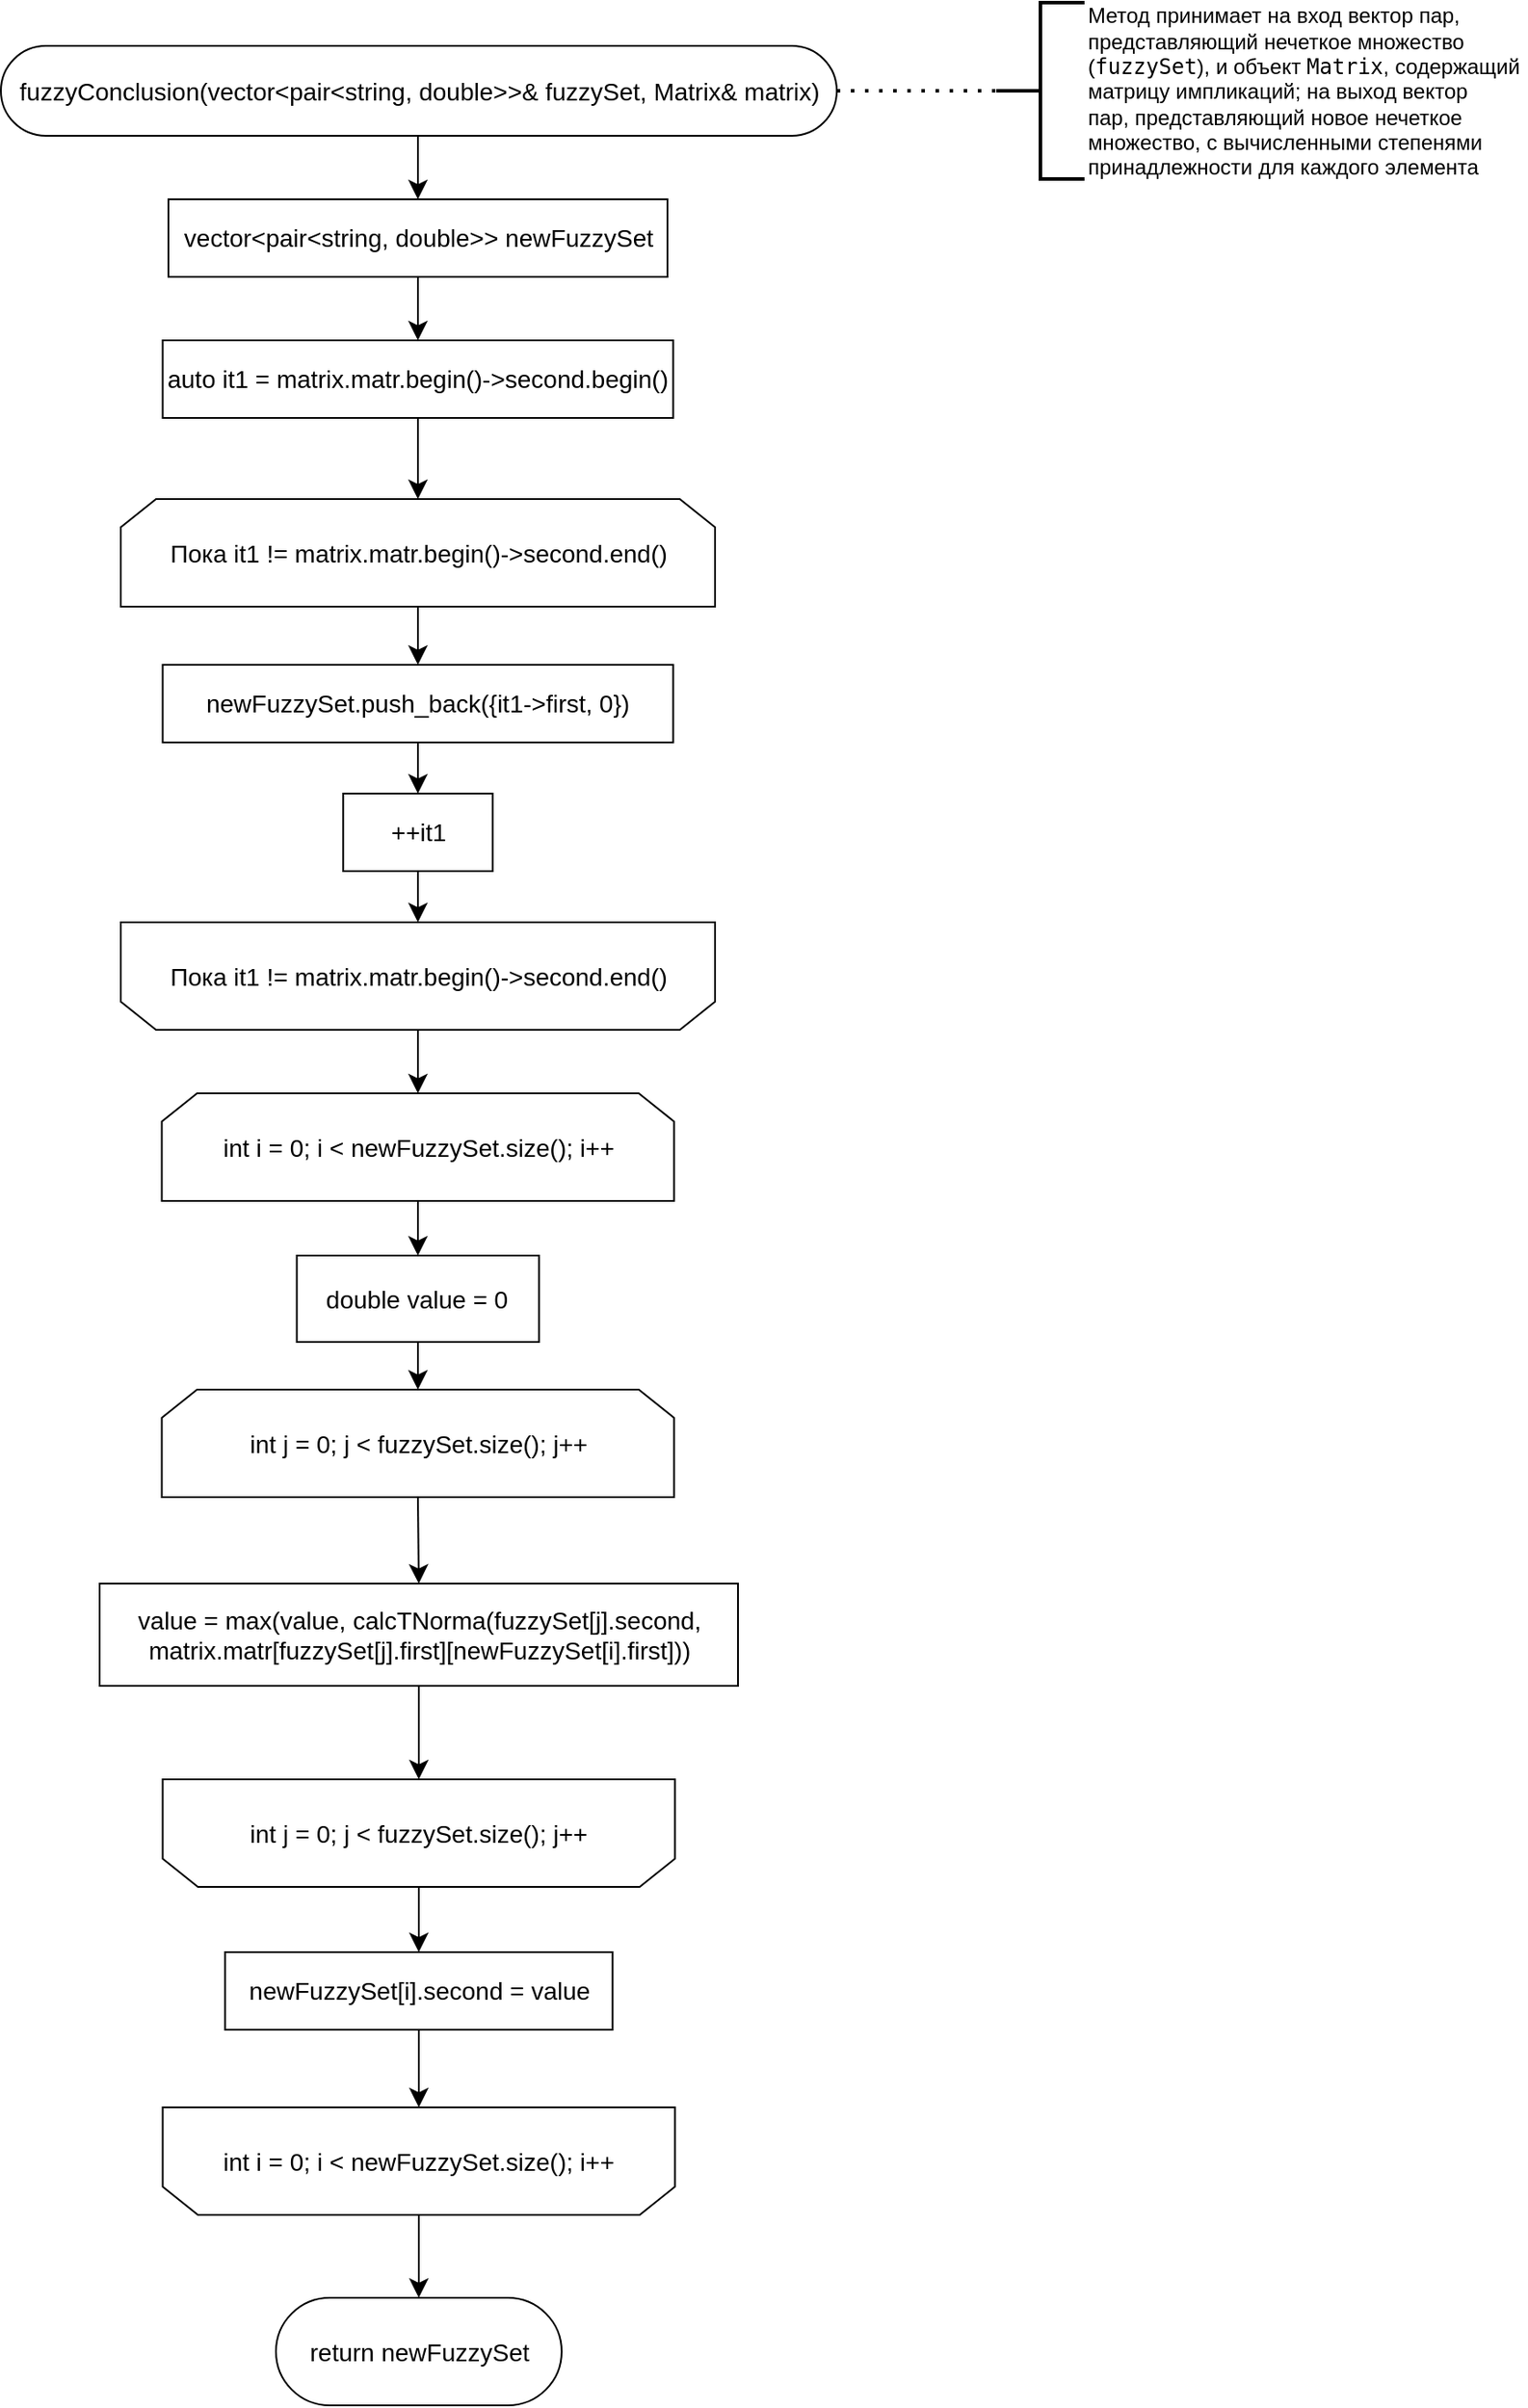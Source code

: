 <mxfile version="25.0.1">
  <diagram name="Страница — 1" id="kLClBcTH6qFH7UcupGqz">
    <mxGraphModel dx="2309" dy="1349" grid="0" gridSize="10" guides="1" tooltips="1" connect="1" arrows="1" fold="1" page="0" pageScale="1" pageWidth="827" pageHeight="1169" math="0" shadow="0">
      <root>
        <mxCell id="0" />
        <mxCell id="1" parent="0" />
        <mxCell id="qnVtg3RqzHkqdkVlaZ7G-6" style="edgeStyle=none;curved=1;rounded=0;orthogonalLoop=1;jettySize=auto;html=1;exitX=0.5;exitY=1;exitDx=0;exitDy=0;entryX=0.5;entryY=0;entryDx=0;entryDy=0;fontSize=12;startSize=8;endSize=8;" parent="1" target="qnVtg3RqzHkqdkVlaZ7G-4" edge="1">
          <mxGeometry relative="1" as="geometry">
            <mxPoint x="23" y="45" as="sourcePoint" />
          </mxGeometry>
        </mxCell>
        <mxCell id="qnVtg3RqzHkqdkVlaZ7G-7" style="edgeStyle=none;curved=1;rounded=0;orthogonalLoop=1;jettySize=auto;html=1;exitX=0.5;exitY=1;exitDx=0;exitDy=0;fontSize=12;startSize=8;endSize=8;" parent="1" source="qnVtg3RqzHkqdkVlaZ7G-4" target="qnVtg3RqzHkqdkVlaZ7G-5" edge="1">
          <mxGeometry relative="1" as="geometry" />
        </mxCell>
        <mxCell id="qnVtg3RqzHkqdkVlaZ7G-4" value="&lt;font style=&quot;font-size: 14px;&quot;&gt;vector&amp;lt;pair&amp;lt;string, double&amp;gt;&amp;gt; newFuzzySet&lt;/font&gt;" style="rounded=0;whiteSpace=wrap;html=1;" parent="1" vertex="1">
          <mxGeometry x="-118.5" y="86" width="283" height="44" as="geometry" />
        </mxCell>
        <mxCell id="qnVtg3RqzHkqdkVlaZ7G-9" style="edgeStyle=none;curved=1;rounded=0;orthogonalLoop=1;jettySize=auto;html=1;exitX=0.5;exitY=1;exitDx=0;exitDy=0;fontSize=12;startSize=8;endSize=8;" parent="1" source="qnVtg3RqzHkqdkVlaZ7G-5" target="qnVtg3RqzHkqdkVlaZ7G-8" edge="1">
          <mxGeometry relative="1" as="geometry" />
        </mxCell>
        <mxCell id="qnVtg3RqzHkqdkVlaZ7G-5" value="&lt;font style=&quot;font-size: 14px;&quot;&gt;auto it1 = matrix.matr.begin()-&amp;gt;second.begin()&lt;/font&gt;" style="rounded=0;whiteSpace=wrap;html=1;" parent="1" vertex="1">
          <mxGeometry x="-121.75" y="166" width="289.5" height="44" as="geometry" />
        </mxCell>
        <mxCell id="qnVtg3RqzHkqdkVlaZ7G-12" style="edgeStyle=none;curved=1;rounded=0;orthogonalLoop=1;jettySize=auto;html=1;exitX=0.5;exitY=1;exitDx=0;exitDy=0;entryX=0.5;entryY=0;entryDx=0;entryDy=0;fontSize=12;startSize=8;endSize=8;" parent="1" source="qnVtg3RqzHkqdkVlaZ7G-8" target="qnVtg3RqzHkqdkVlaZ7G-10" edge="1">
          <mxGeometry relative="1" as="geometry" />
        </mxCell>
        <mxCell id="qnVtg3RqzHkqdkVlaZ7G-8" value="&lt;font style=&quot;font-size: 14px;&quot;&gt;Пока it1 != matrix.matr.begin()-&amp;gt;second.end()&lt;/font&gt;" style="shape=loopLimit;whiteSpace=wrap;html=1;" parent="1" vertex="1">
          <mxGeometry x="-145.5" y="256" width="337" height="61" as="geometry" />
        </mxCell>
        <mxCell id="qnVtg3RqzHkqdkVlaZ7G-13" style="edgeStyle=none;curved=1;rounded=0;orthogonalLoop=1;jettySize=auto;html=1;exitX=0.5;exitY=1;exitDx=0;exitDy=0;fontSize=12;startSize=8;endSize=8;" parent="1" source="qnVtg3RqzHkqdkVlaZ7G-10" target="qnVtg3RqzHkqdkVlaZ7G-11" edge="1">
          <mxGeometry relative="1" as="geometry" />
        </mxCell>
        <mxCell id="qnVtg3RqzHkqdkVlaZ7G-10" value="&lt;font style=&quot;font-size: 14px;&quot;&gt;newFuzzySet.push_back({it1-&amp;gt;first, 0})&lt;/font&gt;" style="rounded=0;whiteSpace=wrap;html=1;" parent="1" vertex="1">
          <mxGeometry x="-121.75" y="350" width="289.5" height="44" as="geometry" />
        </mxCell>
        <mxCell id="qnVtg3RqzHkqdkVlaZ7G-15" style="edgeStyle=none;curved=1;rounded=0;orthogonalLoop=1;jettySize=auto;html=1;exitX=0.5;exitY=1;exitDx=0;exitDy=0;entryX=0.5;entryY=1;entryDx=0;entryDy=0;fontSize=12;startSize=8;endSize=8;" parent="1" source="qnVtg3RqzHkqdkVlaZ7G-11" target="qnVtg3RqzHkqdkVlaZ7G-14" edge="1">
          <mxGeometry relative="1" as="geometry" />
        </mxCell>
        <mxCell id="qnVtg3RqzHkqdkVlaZ7G-11" value="&lt;font style=&quot;font-size: 14px;&quot;&gt;++it1&lt;/font&gt;" style="rounded=0;whiteSpace=wrap;html=1;" parent="1" vertex="1">
          <mxGeometry x="-19.38" y="423" width="84.75" height="44" as="geometry" />
        </mxCell>
        <mxCell id="qnVtg3RqzHkqdkVlaZ7G-17" style="edgeStyle=none;curved=1;rounded=0;orthogonalLoop=1;jettySize=auto;html=1;exitX=0.5;exitY=0;exitDx=0;exitDy=0;entryX=0.5;entryY=0;entryDx=0;entryDy=0;fontSize=12;startSize=8;endSize=8;" parent="1" source="qnVtg3RqzHkqdkVlaZ7G-14" target="qnVtg3RqzHkqdkVlaZ7G-16" edge="1">
          <mxGeometry relative="1" as="geometry" />
        </mxCell>
        <mxCell id="qnVtg3RqzHkqdkVlaZ7G-14" value="&lt;font style=&quot;font-size: 14px;&quot;&gt;Пока it1 != matrix.matr.begin()-&amp;gt;second.end()&lt;/font&gt;" style="shape=loopLimit;whiteSpace=wrap;html=1;direction=west;" parent="1" vertex="1">
          <mxGeometry x="-145.5" y="496" width="337" height="61" as="geometry" />
        </mxCell>
        <mxCell id="qnVtg3RqzHkqdkVlaZ7G-21" style="edgeStyle=none;curved=1;rounded=0;orthogonalLoop=1;jettySize=auto;html=1;exitX=0.5;exitY=1;exitDx=0;exitDy=0;fontSize=12;startSize=8;endSize=8;" parent="1" source="qnVtg3RqzHkqdkVlaZ7G-16" target="qnVtg3RqzHkqdkVlaZ7G-18" edge="1">
          <mxGeometry relative="1" as="geometry" />
        </mxCell>
        <mxCell id="qnVtg3RqzHkqdkVlaZ7G-16" value="&lt;font style=&quot;font-size: 14px;&quot;&gt;int i = 0; i &amp;lt; newFuzzySet.size(); i++&lt;/font&gt;" style="shape=loopLimit;whiteSpace=wrap;html=1;" parent="1" vertex="1">
          <mxGeometry x="-122.25" y="593" width="290.5" height="61" as="geometry" />
        </mxCell>
        <mxCell id="qnVtg3RqzHkqdkVlaZ7G-22" style="edgeStyle=none;curved=1;rounded=0;orthogonalLoop=1;jettySize=auto;html=1;exitX=0.5;exitY=1;exitDx=0;exitDy=0;entryX=0.5;entryY=0;entryDx=0;entryDy=0;fontSize=12;startSize=8;endSize=8;" parent="1" source="qnVtg3RqzHkqdkVlaZ7G-18" target="qnVtg3RqzHkqdkVlaZ7G-19" edge="1">
          <mxGeometry relative="1" as="geometry" />
        </mxCell>
        <mxCell id="qnVtg3RqzHkqdkVlaZ7G-18" value="&lt;font style=&quot;font-size: 14px;&quot;&gt;double value = 0&lt;/font&gt;" style="rounded=0;whiteSpace=wrap;html=1;" parent="1" vertex="1">
          <mxGeometry x="-45.69" y="685" width="137.38" height="49" as="geometry" />
        </mxCell>
        <mxCell id="qnVtg3RqzHkqdkVlaZ7G-23" style="edgeStyle=none;curved=1;rounded=0;orthogonalLoop=1;jettySize=auto;html=1;exitX=0.5;exitY=1;exitDx=0;exitDy=0;entryX=0.5;entryY=0;entryDx=0;entryDy=0;fontSize=12;startSize=8;endSize=8;" parent="1" source="qnVtg3RqzHkqdkVlaZ7G-19" target="W2hkzcjtppWrqF-vdr6X-3" edge="1">
          <mxGeometry relative="1" as="geometry">
            <mxPoint x="22.995" y="867" as="targetPoint" />
          </mxGeometry>
        </mxCell>
        <mxCell id="qnVtg3RqzHkqdkVlaZ7G-19" value="&lt;font style=&quot;font-size: 14px;&quot;&gt;int j = 0; j &amp;lt; fuzzySet.size(); j++&lt;/font&gt;" style="shape=loopLimit;whiteSpace=wrap;html=1;" parent="1" vertex="1">
          <mxGeometry x="-122.25" y="761" width="290.5" height="61" as="geometry" />
        </mxCell>
        <mxCell id="qnVtg3RqzHkqdkVlaZ7G-27" style="edgeStyle=none;curved=1;rounded=0;orthogonalLoop=1;jettySize=auto;html=1;exitX=0.5;exitY=1;exitDx=0;exitDy=0;fontSize=12;startSize=8;endSize=8;" parent="1" source="W2hkzcjtppWrqF-vdr6X-3" target="qnVtg3RqzHkqdkVlaZ7G-26" edge="1">
          <mxGeometry relative="1" as="geometry">
            <mxPoint x="22.995" y="934" as="sourcePoint" />
          </mxGeometry>
        </mxCell>
        <mxCell id="qnVtg3RqzHkqdkVlaZ7G-30" style="edgeStyle=none;curved=1;rounded=0;orthogonalLoop=1;jettySize=auto;html=1;exitX=0.5;exitY=1;exitDx=0;exitDy=0;entryX=0.5;entryY=1;entryDx=0;entryDy=0;fontSize=12;startSize=8;endSize=8;" parent="1" source="qnVtg3RqzHkqdkVlaZ7G-24" target="qnVtg3RqzHkqdkVlaZ7G-29" edge="1">
          <mxGeometry relative="1" as="geometry" />
        </mxCell>
        <mxCell id="qnVtg3RqzHkqdkVlaZ7G-24" value="&lt;font style=&quot;font-size: 14px;&quot;&gt;newFuzzySet[i].second = value&lt;/font&gt;" style="rounded=0;whiteSpace=wrap;html=1;" parent="1" vertex="1">
          <mxGeometry x="-86.34" y="1080" width="219.69" height="44" as="geometry" />
        </mxCell>
        <mxCell id="qnVtg3RqzHkqdkVlaZ7G-28" style="edgeStyle=none;curved=1;rounded=0;orthogonalLoop=1;jettySize=auto;html=1;exitX=0.5;exitY=0;exitDx=0;exitDy=0;fontSize=12;startSize=8;endSize=8;" parent="1" source="qnVtg3RqzHkqdkVlaZ7G-26" target="qnVtg3RqzHkqdkVlaZ7G-24" edge="1">
          <mxGeometry relative="1" as="geometry" />
        </mxCell>
        <mxCell id="qnVtg3RqzHkqdkVlaZ7G-26" value="&lt;font style=&quot;font-size: 14px;&quot;&gt;int j = 0; j &amp;lt; fuzzySet.size(); j++&lt;/font&gt;" style="shape=loopLimit;whiteSpace=wrap;html=1;direction=west;" parent="1" vertex="1">
          <mxGeometry x="-121.75" y="982" width="290.5" height="61" as="geometry" />
        </mxCell>
        <mxCell id="qnVtg3RqzHkqdkVlaZ7G-32" style="edgeStyle=none;curved=1;rounded=0;orthogonalLoop=1;jettySize=auto;html=1;exitX=0.5;exitY=0;exitDx=0;exitDy=0;fontSize=12;startSize=8;endSize=8;entryX=0.5;entryY=0;entryDx=0;entryDy=0;" parent="1" source="qnVtg3RqzHkqdkVlaZ7G-29" target="W2hkzcjtppWrqF-vdr6X-4" edge="1">
          <mxGeometry relative="1" as="geometry">
            <mxPoint x="23.17" y="1273" as="targetPoint" />
          </mxGeometry>
        </mxCell>
        <mxCell id="qnVtg3RqzHkqdkVlaZ7G-29" value="&lt;font style=&quot;font-size: 14px;&quot;&gt;int i = 0; i &amp;lt; newFuzzySet.size(); i++&lt;/font&gt;" style="shape=loopLimit;whiteSpace=wrap;html=1;direction=west;" parent="1" vertex="1">
          <mxGeometry x="-121.74" y="1168" width="290.5" height="61" as="geometry" />
        </mxCell>
        <mxCell id="W2hkzcjtppWrqF-vdr6X-1" value="&lt;span style=&quot;font-size: 14px;&quot;&gt;fuzzyConclusion(vector&amp;lt;pair&amp;lt;string, double&amp;gt;&amp;gt;&amp;amp; fuzzySet, Matrix&amp;amp; matrix)&lt;/span&gt;" style="rounded=1;whiteSpace=wrap;html=1;arcSize=50;" vertex="1" parent="1">
          <mxGeometry x="-213.49" y="-1" width="474" height="51" as="geometry" />
        </mxCell>
        <mxCell id="W2hkzcjtppWrqF-vdr6X-3" value="&lt;span style=&quot;font-size: 14px;&quot;&gt;value = max(value, calcTNorma(fuzzySet[j].second, matrix.matr[fuzzySet[j].first][newFuzzySet[i].first]))&lt;/span&gt;" style="rounded=0;whiteSpace=wrap;html=1;" vertex="1" parent="1">
          <mxGeometry x="-157.5" y="871" width="362" height="58" as="geometry" />
        </mxCell>
        <mxCell id="W2hkzcjtppWrqF-vdr6X-4" value="&lt;span style=&quot;font-size: 14px;&quot;&gt;return newFuzzySet&lt;/span&gt;" style="rounded=1;whiteSpace=wrap;html=1;arcSize=50;" vertex="1" parent="1">
          <mxGeometry x="-57.5" y="1276" width="162" height="61" as="geometry" />
        </mxCell>
        <mxCell id="W2hkzcjtppWrqF-vdr6X-5" value="Метод принимает на вход вектор пар,&amp;nbsp;&lt;div&gt;представляющий нечеткое множество&amp;nbsp;&lt;/div&gt;&lt;div&gt;(&lt;code&gt;fuzzySet&lt;/code&gt;), и объект &lt;code&gt;Matrix&lt;/code&gt;, содержащий&amp;nbsp;&lt;/div&gt;&lt;div&gt;матрицу импликаций; на выход&amp;nbsp;вектор&amp;nbsp;&lt;/div&gt;&lt;div&gt;пар, представляющий новое нечеткое&amp;nbsp;&lt;/div&gt;&lt;div&gt;множество, с вычисленными степенями&amp;nbsp;&lt;/div&gt;&lt;div&gt;принадлежности для каждого элемента&lt;/div&gt;" style="strokeWidth=2;html=1;shape=mxgraph.flowchart.annotation_2;align=left;labelPosition=right;pointerEvents=1;" vertex="1" parent="1">
          <mxGeometry x="351" y="-25.5" width="50" height="100" as="geometry" />
        </mxCell>
        <mxCell id="W2hkzcjtppWrqF-vdr6X-6" value="" style="endArrow=none;dashed=1;html=1;dashPattern=1 3;strokeWidth=2;rounded=0;exitX=1;exitY=0.5;exitDx=0;exitDy=0;entryX=0;entryY=0.5;entryDx=0;entryDy=0;entryPerimeter=0;" edge="1" parent="1" source="W2hkzcjtppWrqF-vdr6X-1" target="W2hkzcjtppWrqF-vdr6X-5">
          <mxGeometry width="50" height="50" relative="1" as="geometry">
            <mxPoint x="281" y="74.5" as="sourcePoint" />
            <mxPoint x="331" y="24.5" as="targetPoint" />
          </mxGeometry>
        </mxCell>
      </root>
    </mxGraphModel>
  </diagram>
</mxfile>
